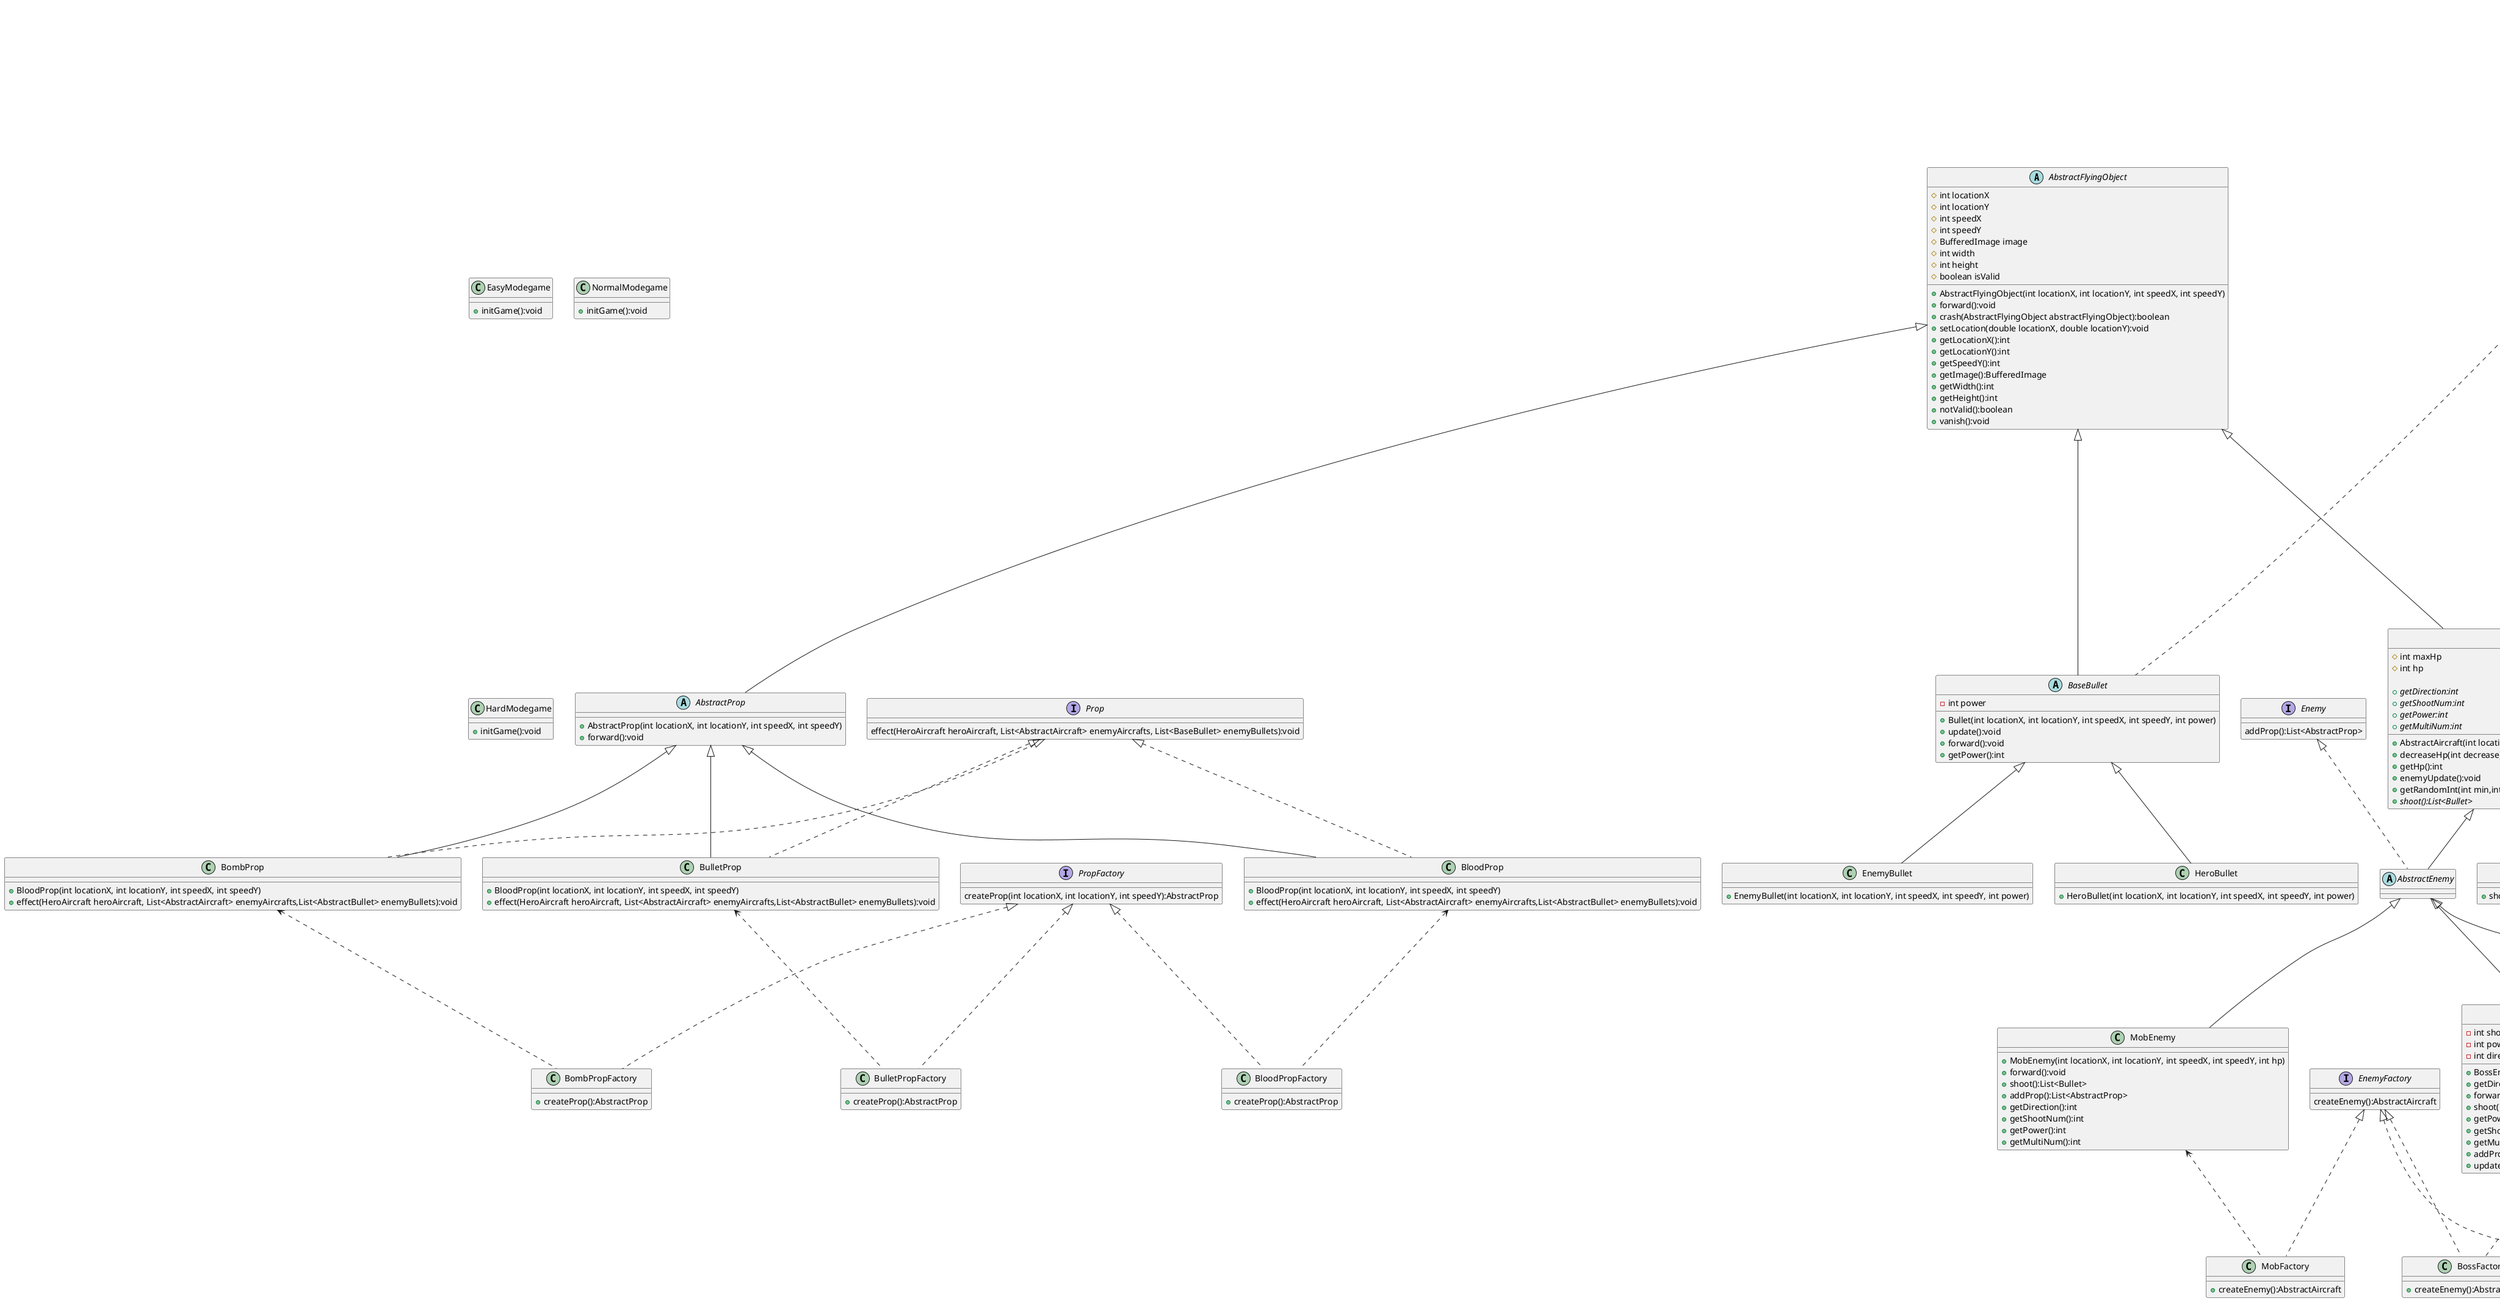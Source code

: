 @startuml
'https://plantuml.com/class-diagram

abstract class AbstractFlyingObject
{
    # int locationX
    # int locationY
    # int speedX
    # int speedY
    # BufferedImage image
    # int width
    # int height
    # boolean isValid

    + AbstractFlyingObject(int locationX, int locationY, int speedX, int speedY)
    + forward():void
    + crash(AbstractFlyingObject abstractFlyingObject):boolean
    + setLocation(double locationX, double locationY):void
    + getLocationX():int
    + getLocationY():int
    + getSpeedY():int
    + getImage():BufferedImage
    + getWidth():int
    + getHeight():int
    + notValid():boolean
    + vanish():void
}

abstract class Game
{
    - Game game {volatile} {static}
    - int backGroundTop
    - ScheduledExecutorService executorService {final}
    - int timeInterval
    # HeroAircraft heroAircraft {final}
    - List<AbstractAircraft> enemyAircrafts {final}
    - List<BaseBullet> heroBullets {final}
    - List<BaseBullet> enemyBullets {final}
    - List<AbstractProp> Props {final}
    - EnemyFactory enemyFactory
    - BombPublisher bombPublisher
    # int enemyMaxNumber
    - boolean gameOverFlag
    - int score {static}
    # int scoreIncrease
    - int time
    - boolean bossFlag
    + String gameModel {static}
    # int mobPercent
    # int bossPercent
    * int enemyShootCount
    * int heroShootCount
    # int enemyShootTime
    # int heroShootTime
    - int mobPercentIncrease
    - int cycleDuration
    - int cycleTime
    - MusicThread[] musicThread
    + boolean bulletMusicFlag {static}

    + Game()
    + action():void
    + increaseScore():void
    - enemyGenerate():void
    - cycleMusic():void
    + {static} getGameModel():String
    + {static} getScore():int
    # {abstract} initGame():void
    - getRandomInt(int min,int max):int
    - timeCountAndNewCycleJudge():boolean
    - shootAction():void
    - bulletsMoveAction():void
    - aircraftsMoveAction():void
    - propMoveAction():void
    - crashCheckAction():void
    - postProcessAction():void
    + paint(Graphics g):void
    - paintImageWithPositionRevised(Graphics g, List<? extends AbstractFlyingObject> objects):void
    - paintScoreAndLife(Graphics g):void
}

abstract class AbstractAircraft
{
	# int maxHp
    # int hp

    + AbstractAircraft(int locationX, int locationY, int speedX, int speedY, int hp)
    + decreaseHp(int decrease):void
    + getHp():int
    + enemyUpdate():void
    + getRandomInt(int min,int max):int
    + {abstract} shoot():List<Bullet>
    + {abstract} getDirection:int
    + {abstract} getShootNum:int
    + {abstract} getPower:int
    + {abstract} getMultiNum:int
 }

abstract class AbstractEnemy
{

}

interface Enemy
{
    addProp():List<AbstractProp>
}

interface EnemyFactory
{
    createEnemy():AbstractAircraft
}

abstract class BaseBullet
{
    - int power

    + Bullet(int locationX, int locationY, int speedX, int speedY, int power)
    + update():void
    + forward():void
	+ getPower():int
}

abstract class AbstractProp
{
    + AbstractProp(int locationX, int locationY, int speedX, int speedY)
    + forward():void
}

interface Prop {
    effect(HeroAircraft heroAircraft, List<AbstractAircraft> enemyAircrafts, List<BaseBullet> enemyBullets):void
}

interface PropFactory {
    createProp(int locationX, int locationY, int speedY):AbstractProp
}

interface Subscriber
{
    update():void
}

interface PlayerDao
{
    findByPlayerName(String playerName):Player
    getAllPlayer():List<Player>
    doAdd(Player player):void
    doDelete(String playerName):void
    writeToFile(String fileName) throws IOException:void
    readFromFile(String fileName) throws IOException:void
}

interface Strategy
{
    shootFunction(int shootNum, int locationX, int locationY, int speedY, int power):List<BaseBullet>
}

AbstractFlyingObject <|-- AbstractAircraft
AbstractFlyingObject <|-- BaseBullet
AbstractFlyingObject <|-- AbstractProp

AbstractAircraft <|-- HeroAircraft
AbstractAircraft <|-- AbstractEnemy

Enemy <|.. AbstractEnemy

AbstractEnemy <|-- MobEnemy
AbstractEnemy <|-- EliteEnemy
AbstractEnemy <|-- BossEnemy

EnemyFactory <|.. MobFactory
EnemyFactory <|.. EliteFactory
EnemyFactory <|.. BossFactory

MobEnemy <.. MobFactory
EliteEnemy <.. EliteFactory
BossEnemy <.. BossFactory

Game <|--EasyModeGame
Game <|--NormalModeGame
Game <|--HardModeGame

BaseBullet <|-- HeroBullet
BaseBullet <|-- EnemyBullet

AbstractProp <|-- BloodProp
AbstractProp <|-- BombProp
AbstractProp <|-- BulletProp

Prop <|.. BloodProp
Prop <|.. BombProp
Prop <|.. BulletProp

PropFactory <|.. BloodPropFactory
PropFactory <|.. BombPropFactory
PropFactory <|.. BulletPropFactory

BloodProp <.. BloodPropFactory
BombProp <.. BombPropFactory
BulletProp <.. BulletPropFactory

Subscriber <..o BombPublisher

Subscriber <|.. AbstractAircraft
Subscriber <|.. BaseBullet

Player <-- PlayerDaoImpl

PlayerDao <|.. PlayerDaoImpl

Strategy <--o Context

Strategy <|.. SlashShoot
Strategy <|.. StraightShoot

Context <-- EliteEnemy
Context <-- BossEnemy
Context <-- HeroAircraft

StraightShoot <..  EliteEnemy
SlashShoot <.. BossEnemy
StraightShoot <.. HeroAircraft

class HeroAircraft {
    - HeroAircraft heroAircraft {static} {volatile}
    - int shootNum
    - int power
    - int direction
    - int mutliNum
      Context context

    - HeroAircraft(int locationX, int locationY, int speedX, int speedY, int hp)
    + setMutliNum(int mutliNum):void
    + setPower(int power):void
    + setHeroAircraftHp(int hp):void
    + getDirection():int
    + {static} getHeroAircraft():HeroAircraft
    + forward():void
    + increaseShootNum(int increase):void
    + getShootNum():int
    + shoot():List<Bullet>
    + addProp():List<AbstractProp>
    + getPower():int
    + getMultiNum():int
    + changeStrategy(Strategy strategy):void
}

class MobEnemy {
    + MobEnemy(int locationX, int locationY, int speedX, int speedY, int hp)
    + forward():void
    + shoot():List<Bullet>
    + addProp():List<AbstractProp>
    + getDirection():int
    + getShootNum():int
    + getPower():int
    + getMultiNum():int
}

class MobFactory {
    + createEnemy():AbstractAircraft
}

class EliteEnemy {
    - int shootNum
    - int power
    - int direction

    + EliteEnemy(int locationX, int locationY, int speedX, int speedY, int hp)
    + getDirection():int
    + forward():void
    + shoot():List<Bullet>
    + getPower():int
    + getShootNum():int
    + getMultiNum():int
    + addProp():List<AbstractProp>
}

class EliteFactory {
    + createEnemy():AbstractAircraft
}

class BossEnemy {
    - int shootNum
    - int power
    - int direction

    + BossEnemy(int locationX, int locationY, int speedX, int speedY, int hp)
    + getDirection():int
    + forward():void
    + shoot():List<Bullet>
    + getPower():int
    + getShootNum():int
    + getMultiNum():int
    + addProp():List<AbstractProp>
    + update():void
}

class BossFactory {
    + createEnemy():AbstractAircraft
}

class EasyModegame {
    + initGame():void
}

class NormalModegame {
    + initGame():void
}

class HardModegame {
    + initGame():void
}

class HeroBullet {
    + HeroBullet(int locationX, int locationY, int speedX, int speedY, int power)
}

class EnemyBullet {
    + EnemyBullet(int locationX, int locationY, int speedX, int speedY, int power)
}

class BloodProp {
    + BloodProp(int locationX, int locationY, int speedX, int speedY)
    + effect(HeroAircraft heroAircraft, List<AbstractAircraft> enemyAircrafts,List<AbstractBullet> enemyBullets):void

}

class BloodPropFactory {
    + createProp():AbstractProp
}

class BombProp {
    + BloodProp(int locationX, int locationY, int speedX, int speedY)
    + effect(HeroAircraft heroAircraft, List<AbstractAircraft> enemyAircrafts,List<AbstractBullet> enemyBullets):void
}

class BombPropFactory {
    + createProp():AbstractProp
}

class BulletProp {
    + BloodProp(int locationX, int locationY, int speedX, int speedY)
    + effect(HeroAircraft heroAircraft, List<AbstractAircraft> enemyAircrafts,List<AbstractBullet> enemyBullets):void
}

class BulletPropFactory {
    + createProp():AbstractProp
}

class BombPublisher{
    -  BombPublisher bombPublisher {static}
    - List<AbstractAircraft> enemyAircrafts
    - List<BaseBullet> enemyBullets

    - BombPublisher()
    + {static} getBombPublisher():BombPublisher
    + subscribe(AbstractFlyingObject abstractFlyingObject):void
    + unsubscribe(AbstractFlyingObject abstractFlyingObject):void
    + notifyAllSubscriber():void
    + bombEffect():void
}

class Player
{
    - long serialVersionUID {static} {final}
    - String playerName
    - int playerScore
    - String playerTime

    + Player(String playerName,int playerScore,String playerTime)
    + getPlayerTime():String
    + setPlayerTime(String playerTime):void
    + getPlayerName():String
    + setPlayerName(String playerName):void
    + getPlayerScore():int
    + setPlayerScore(int playerScore):void
}

class PlayerDaoImpl
{
    - List<Player> players
    - PlayerDaoImpl playerDaoImpl {volatile} {static}

    - PlayerDaoImpl()
    + {static} getPlayerDaoImpl():PlayerDaoImpl
    + findByPlayerName(String playerName):Player
    + getAllPlayer():List<Player>
    + doAdd(Player player):void
    + doDelete(String playerName):void
    + writeToFile(String fileName) throws IOException:void
    + readFromFile(String fileName) throws IOException:void
    - {static} <T> castList(Object obj,Class<T> thisClass):List<T>
}

class Context
{
    - Strategy strategy

    + Context(Strategy strategy)
    + setStrategy(Strategy strategy):void
    + executeStrategy(AbstractAircraft abstractAircraft):List<BaseBullet>
}

class SlashShoot
{
    + shootFunction(AbstractAircraft abstractAircraft):List<BaseBullet>
}

class StraightShoot
{
    + shootFunction(AbstractAircraft abstractAircraft):List<BaseBullet>
}

@enduml